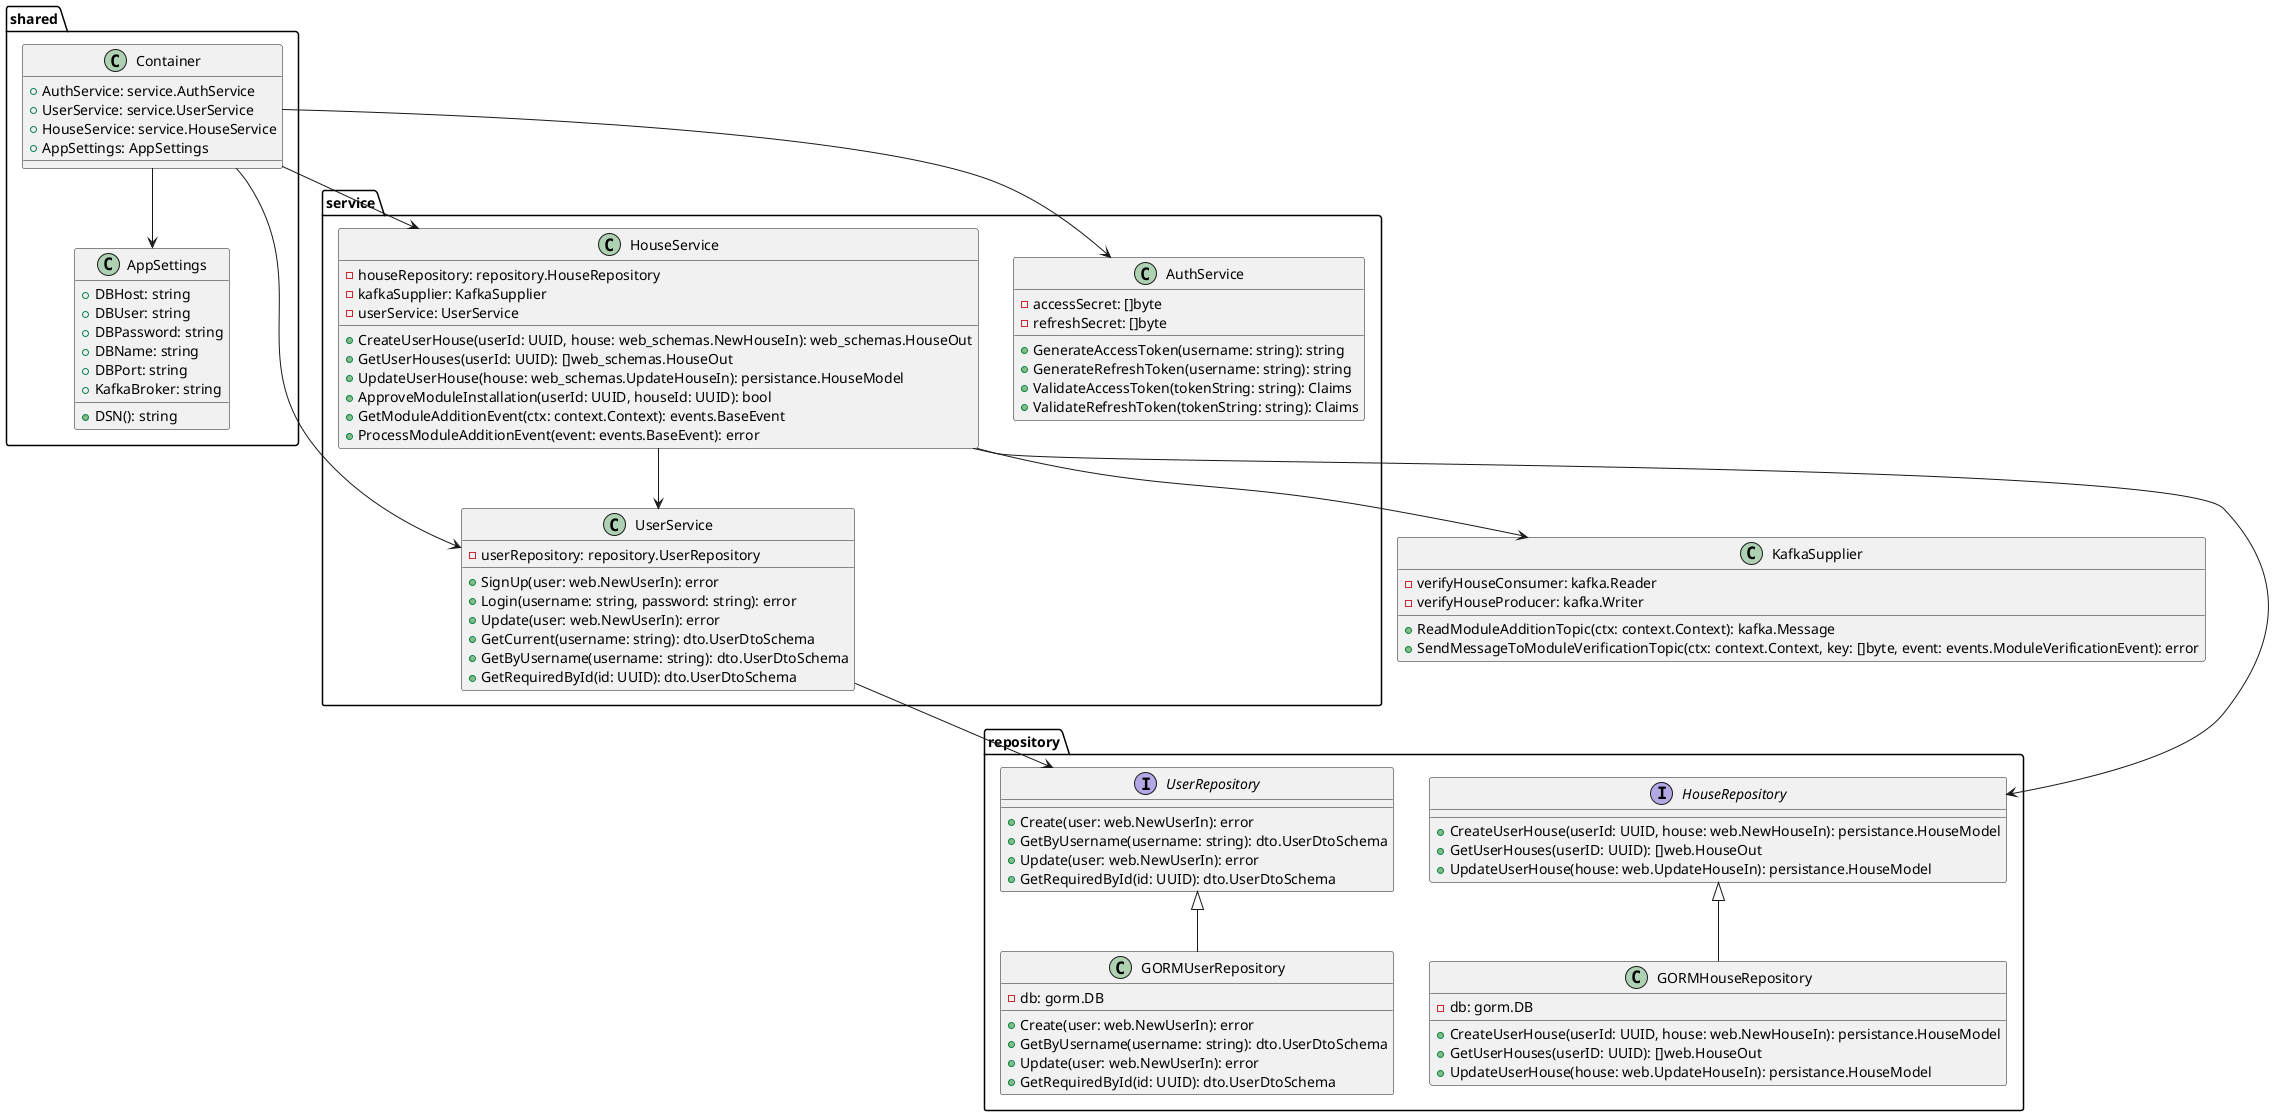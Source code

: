 @startuml

class KafkaSupplier {
    - verifyHouseConsumer: kafka.Reader
    - verifyHouseProducer: kafka.Writer
    + ReadModuleAdditionTopic(ctx: context.Context): kafka.Message
    + SendMessageToModuleVerificationTopic(ctx: context.Context, key: []byte, event: events.ModuleVerificationEvent): error
}

package "shared" {
    class Container {
        + AuthService: service.AuthService
        + UserService: service.UserService
        + HouseService: service.HouseService
        + AppSettings: AppSettings
    }
}

package "service" {
    class AuthService {
        - accessSecret: []byte
        - refreshSecret: []byte
        + GenerateAccessToken(username: string): string
        + GenerateRefreshToken(username: string): string
        + ValidateAccessToken(tokenString: string): Claims
        + ValidateRefreshToken(tokenString: string): Claims
    }

    class HouseService {
        - houseRepository: repository.HouseRepository
        - kafkaSupplier: KafkaSupplier
        - userService: UserService
        + CreateUserHouse(userId: UUID, house: web_schemas.NewHouseIn): web_schemas.HouseOut
        + GetUserHouses(userId: UUID): []web_schemas.HouseOut
        + UpdateUserHouse(house: web_schemas.UpdateHouseIn): persistance.HouseModel
        + ApproveModuleInstallation(userId: UUID, houseId: UUID): bool
        + GetModuleAdditionEvent(ctx: context.Context): events.BaseEvent
        + ProcessModuleAdditionEvent(event: events.BaseEvent): error
    }

    class UserService {
        - userRepository: repository.UserRepository
        + SignUp(user: web.NewUserIn): error
        + Login(username: string, password: string): error
        + Update(user: web.NewUserIn): error
        + GetCurrent(username: string): dto.UserDtoSchema
        + GetByUsername(username: string): dto.UserDtoSchema
        + GetRequiredById(id: UUID): dto.UserDtoSchema
    }
}

package "repository" {
    interface HouseRepository {
        + CreateUserHouse(userId: UUID, house: web.NewHouseIn): persistance.HouseModel
        + GetUserHouses(userID: UUID): []web.HouseOut
        + UpdateUserHouse(house: web.UpdateHouseIn): persistance.HouseModel
    }

    class GORMHouseRepository {
        - db: gorm.DB
        + CreateUserHouse(userId: UUID, house: web.NewHouseIn): persistance.HouseModel
        + GetUserHouses(userID: UUID): []web.HouseOut
        + UpdateUserHouse(house: web.UpdateHouseIn): persistance.HouseModel
    }

    HouseRepository <|-- GORMHouseRepository

    interface UserRepository {
        + Create(user: web.NewUserIn): error
        + GetByUsername(username: string): dto.UserDtoSchema
        + Update(user: web.NewUserIn): error
        + GetRequiredById(id: UUID): dto.UserDtoSchema
    }

    class GORMUserRepository {
        - db: gorm.DB
        + Create(user: web.NewUserIn): error
        + GetByUsername(username: string): dto.UserDtoSchema
        + Update(user: web.NewUserIn): error
        + GetRequiredById(id: UUID): dto.UserDtoSchema
    }

    UserRepository <|-- GORMUserRepository
}

package "shared" {
    class AppSettings {
        + DBHost: string
        + DBUser: string
        + DBPassword: string
        + DBName: string
        + DBPort: string
        + KafkaBroker: string
        + DSN(): string
    }
}

Container --> AuthService
Container --> UserService
Container --> HouseService
Container --> AppSettings

HouseService --> HouseRepository
HouseService --> KafkaSupplier
HouseService --> UserService

UserService --> UserRepository

@enduml
